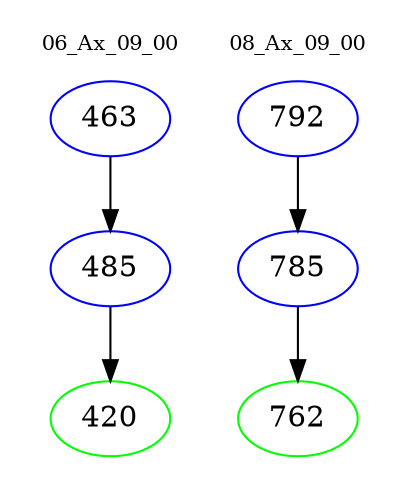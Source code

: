 digraph{
subgraph cluster_0 {
color = white
label = "06_Ax_09_00";
fontsize=10;
T0_463 [label="463", color="blue"]
T0_463 -> T0_485 [color="black"]
T0_485 [label="485", color="blue"]
T0_485 -> T0_420 [color="black"]
T0_420 [label="420", color="green"]
}
subgraph cluster_1 {
color = white
label = "08_Ax_09_00";
fontsize=10;
T1_792 [label="792", color="blue"]
T1_792 -> T1_785 [color="black"]
T1_785 [label="785", color="blue"]
T1_785 -> T1_762 [color="black"]
T1_762 [label="762", color="green"]
}
}

